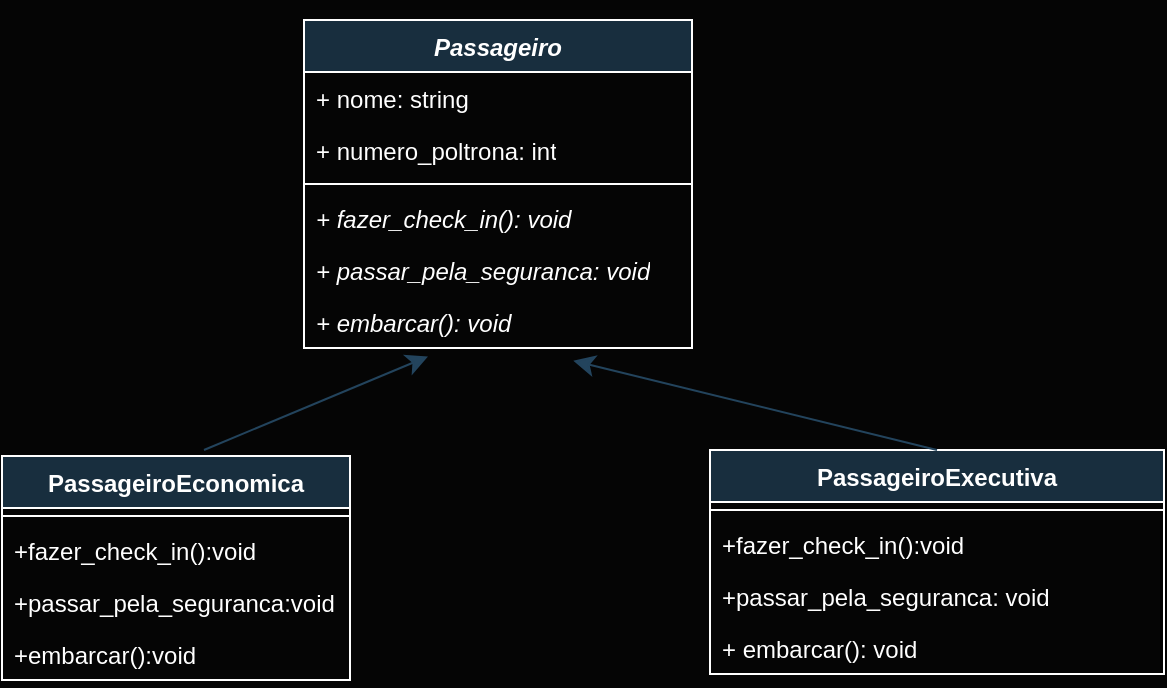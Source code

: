 <mxfile version="24.3.0" type="github">
  <diagram name="Página-1" id="05zmUnnNc99nJVokp02g">
    <mxGraphModel dx="1442" dy="985" grid="0" gridSize="10" guides="1" tooltips="1" connect="1" arrows="1" fold="1" page="0" pageScale="1" pageWidth="827" pageHeight="1169" background="#050505" math="0" shadow="0">
      <root>
        <mxCell id="0" />
        <mxCell id="1" parent="0" />
        <mxCell id="VMDIk4Lbqt9CGseBp49F-1" value="&lt;i&gt;Passageiro&lt;/i&gt;" style="swimlane;fontStyle=1;align=center;verticalAlign=top;childLayout=stackLayout;horizontal=1;startSize=26;horizontalStack=0;resizeParent=1;resizeParentMax=0;resizeLast=0;collapsible=1;marginBottom=0;whiteSpace=wrap;html=1;strokeColor=#FFFFFF;fontColor=#FFFFFF;fillColor=#182E3E;" vertex="1" parent="1">
          <mxGeometry x="-154" y="7" width="194" height="164" as="geometry" />
        </mxCell>
        <mxCell id="VMDIk4Lbqt9CGseBp49F-7" value="+ nome: string" style="text;strokeColor=none;fillColor=none;align=left;verticalAlign=top;spacingLeft=4;spacingRight=4;overflow=hidden;rotatable=0;points=[[0,0.5],[1,0.5]];portConstraint=eastwest;whiteSpace=wrap;html=1;fontColor=#FFFFFF;" vertex="1" parent="VMDIk4Lbqt9CGseBp49F-1">
          <mxGeometry y="26" width="194" height="26" as="geometry" />
        </mxCell>
        <mxCell id="VMDIk4Lbqt9CGseBp49F-2" value="+ numero_poltrona: int" style="text;strokeColor=none;fillColor=none;align=left;verticalAlign=top;spacingLeft=4;spacingRight=4;overflow=hidden;rotatable=0;points=[[0,0.5],[1,0.5]];portConstraint=eastwest;whiteSpace=wrap;html=1;fontColor=#FFFFFF;" vertex="1" parent="VMDIk4Lbqt9CGseBp49F-1">
          <mxGeometry y="52" width="194" height="26" as="geometry" />
        </mxCell>
        <mxCell id="VMDIk4Lbqt9CGseBp49F-3" value="" style="line;strokeWidth=1;fillColor=none;align=left;verticalAlign=middle;spacingTop=-1;spacingLeft=3;spacingRight=3;rotatable=0;labelPosition=right;points=[];portConstraint=eastwest;strokeColor=inherit;fontColor=#FFFFFF;" vertex="1" parent="VMDIk4Lbqt9CGseBp49F-1">
          <mxGeometry y="78" width="194" height="8" as="geometry" />
        </mxCell>
        <mxCell id="VMDIk4Lbqt9CGseBp49F-16" value="&lt;i&gt;+ fazer_check_in(): void&lt;/i&gt;" style="text;strokeColor=none;fillColor=none;align=left;verticalAlign=top;spacingLeft=4;spacingRight=4;overflow=hidden;rotatable=0;points=[[0,0.5],[1,0.5]];portConstraint=eastwest;whiteSpace=wrap;html=1;fontColor=#FFFFFF;" vertex="1" parent="VMDIk4Lbqt9CGseBp49F-1">
          <mxGeometry y="86" width="194" height="26" as="geometry" />
        </mxCell>
        <mxCell id="VMDIk4Lbqt9CGseBp49F-17" value="+ passar_pela_seguranca: void" style="text;strokeColor=none;fillColor=none;align=left;verticalAlign=top;spacingLeft=4;spacingRight=4;overflow=hidden;rotatable=0;points=[[0,0.5],[1,0.5]];portConstraint=eastwest;whiteSpace=wrap;html=1;fontColor=#FFFFFF;fontStyle=2" vertex="1" parent="VMDIk4Lbqt9CGseBp49F-1">
          <mxGeometry y="112" width="194" height="26" as="geometry" />
        </mxCell>
        <mxCell id="VMDIk4Lbqt9CGseBp49F-4" value="&lt;i&gt;+ embarcar(): void&lt;/i&gt;" style="text;strokeColor=none;fillColor=none;align=left;verticalAlign=top;spacingLeft=4;spacingRight=4;overflow=hidden;rotatable=0;points=[[0,0.5],[1,0.5]];portConstraint=eastwest;whiteSpace=wrap;html=1;fontColor=#FFFFFF;" vertex="1" parent="VMDIk4Lbqt9CGseBp49F-1">
          <mxGeometry y="138" width="194" height="26" as="geometry" />
        </mxCell>
        <mxCell id="VMDIk4Lbqt9CGseBp49F-19" style="edgeStyle=none;curved=1;rounded=0;orthogonalLoop=1;jettySize=auto;html=1;exitX=0.5;exitY=0;exitDx=0;exitDy=0;strokeColor=#23445D;fontSize=12;startSize=8;endSize=8;" edge="1" parent="1">
          <mxGeometry relative="1" as="geometry">
            <mxPoint x="-92.0" y="175.2" as="targetPoint" />
            <mxPoint x="-204" y="222" as="sourcePoint" />
          </mxGeometry>
        </mxCell>
        <mxCell id="VMDIk4Lbqt9CGseBp49F-8" value="PassageiroEconomica" style="swimlane;fontStyle=1;align=center;verticalAlign=top;childLayout=stackLayout;horizontal=1;startSize=26;horizontalStack=0;resizeParent=1;resizeParentMax=0;resizeLast=0;collapsible=1;marginBottom=0;whiteSpace=wrap;html=1;strokeColor=#FFFFFF;fontColor=#FFFFFF;fillColor=#182E3E;" vertex="1" parent="1">
          <mxGeometry x="-305" y="225" width="174" height="112" as="geometry" />
        </mxCell>
        <mxCell id="VMDIk4Lbqt9CGseBp49F-10" value="" style="line;strokeWidth=1;fillColor=none;align=left;verticalAlign=middle;spacingTop=-1;spacingLeft=3;spacingRight=3;rotatable=0;labelPosition=right;points=[];portConstraint=eastwest;strokeColor=inherit;fontColor=#FFFFFF;" vertex="1" parent="VMDIk4Lbqt9CGseBp49F-8">
          <mxGeometry y="26" width="174" height="8" as="geometry" />
        </mxCell>
        <mxCell id="VMDIk4Lbqt9CGseBp49F-26" value="+fazer_check_in():void" style="text;strokeColor=none;fillColor=none;align=left;verticalAlign=top;spacingLeft=4;spacingRight=4;overflow=hidden;rotatable=0;points=[[0,0.5],[1,0.5]];portConstraint=eastwest;whiteSpace=wrap;html=1;fontColor=#FFFFFF;" vertex="1" parent="VMDIk4Lbqt9CGseBp49F-8">
          <mxGeometry y="34" width="174" height="26" as="geometry" />
        </mxCell>
        <mxCell id="VMDIk4Lbqt9CGseBp49F-27" value="+passar_pela_seguranca:void" style="text;strokeColor=none;fillColor=none;align=left;verticalAlign=top;spacingLeft=4;spacingRight=4;overflow=hidden;rotatable=0;points=[[0,0.5],[1,0.5]];portConstraint=eastwest;whiteSpace=wrap;html=1;fontColor=#FFFFFF;" vertex="1" parent="VMDIk4Lbqt9CGseBp49F-8">
          <mxGeometry y="60" width="174" height="26" as="geometry" />
        </mxCell>
        <mxCell id="VMDIk4Lbqt9CGseBp49F-20" value="+embarcar():void" style="text;strokeColor=none;fillColor=none;align=left;verticalAlign=top;spacingLeft=4;spacingRight=4;overflow=hidden;rotatable=0;points=[[0,0.5],[1,0.5]];portConstraint=eastwest;whiteSpace=wrap;html=1;fontColor=#FFFFFF;" vertex="1" parent="VMDIk4Lbqt9CGseBp49F-8">
          <mxGeometry y="86" width="174" height="26" as="geometry" />
        </mxCell>
        <mxCell id="VMDIk4Lbqt9CGseBp49F-12" value="PassageiroExecutiva" style="swimlane;fontStyle=1;align=center;verticalAlign=top;childLayout=stackLayout;horizontal=1;startSize=26;horizontalStack=0;resizeParent=1;resizeParentMax=0;resizeLast=0;collapsible=1;marginBottom=0;whiteSpace=wrap;html=1;strokeColor=#FFFFFF;fontColor=#FFFFFF;fillColor=#182E3E;" vertex="1" parent="1">
          <mxGeometry x="49" y="222" width="227" height="112" as="geometry" />
        </mxCell>
        <mxCell id="VMDIk4Lbqt9CGseBp49F-14" value="" style="line;strokeWidth=1;fillColor=none;align=left;verticalAlign=middle;spacingTop=-1;spacingLeft=3;spacingRight=3;rotatable=0;labelPosition=right;points=[];portConstraint=eastwest;strokeColor=inherit;fontColor=#FFFFFF;" vertex="1" parent="VMDIk4Lbqt9CGseBp49F-12">
          <mxGeometry y="26" width="227" height="8" as="geometry" />
        </mxCell>
        <mxCell id="VMDIk4Lbqt9CGseBp49F-28" value="+fazer_check_in():void" style="text;strokeColor=none;fillColor=none;align=left;verticalAlign=top;spacingLeft=4;spacingRight=4;overflow=hidden;rotatable=0;points=[[0,0.5],[1,0.5]];portConstraint=eastwest;whiteSpace=wrap;html=1;fontColor=#FFFFFF;" vertex="1" parent="VMDIk4Lbqt9CGseBp49F-12">
          <mxGeometry y="34" width="227" height="26" as="geometry" />
        </mxCell>
        <mxCell id="VMDIk4Lbqt9CGseBp49F-29" value="+passar_pela_seguranca: void" style="text;strokeColor=none;fillColor=none;align=left;verticalAlign=top;spacingLeft=4;spacingRight=4;overflow=hidden;rotatable=0;points=[[0,0.5],[1,0.5]];portConstraint=eastwest;whiteSpace=wrap;html=1;fontColor=#FFFFFF;" vertex="1" parent="VMDIk4Lbqt9CGseBp49F-12">
          <mxGeometry y="60" width="227" height="26" as="geometry" />
        </mxCell>
        <mxCell id="VMDIk4Lbqt9CGseBp49F-15" value="+ embarcar(): void" style="text;strokeColor=none;fillColor=none;align=left;verticalAlign=top;spacingLeft=4;spacingRight=4;overflow=hidden;rotatable=0;points=[[0,0.5],[1,0.5]];portConstraint=eastwest;whiteSpace=wrap;html=1;fontColor=#FFFFFF;" vertex="1" parent="VMDIk4Lbqt9CGseBp49F-12">
          <mxGeometry y="86" width="227" height="26" as="geometry" />
        </mxCell>
        <mxCell id="VMDIk4Lbqt9CGseBp49F-18" style="edgeStyle=none;curved=1;rounded=0;orthogonalLoop=1;jettySize=auto;html=1;exitX=0.5;exitY=0;exitDx=0;exitDy=0;entryX=0.694;entryY=1.246;entryDx=0;entryDy=0;entryPerimeter=0;strokeColor=#23445D;fontSize=12;startSize=8;endSize=8;" edge="1" parent="1" source="VMDIk4Lbqt9CGseBp49F-12" target="VMDIk4Lbqt9CGseBp49F-4">
          <mxGeometry relative="1" as="geometry" />
        </mxCell>
        <mxCell id="VMDIk4Lbqt9CGseBp49F-25" style="edgeStyle=none;curved=1;rounded=0;orthogonalLoop=1;jettySize=auto;html=1;exitX=0.75;exitY=0;exitDx=0;exitDy=0;strokeColor=#23445D;fontSize=12;startSize=8;endSize=8;" edge="1" parent="1" source="VMDIk4Lbqt9CGseBp49F-1" target="VMDIk4Lbqt9CGseBp49F-1">
          <mxGeometry relative="1" as="geometry" />
        </mxCell>
      </root>
    </mxGraphModel>
  </diagram>
</mxfile>
